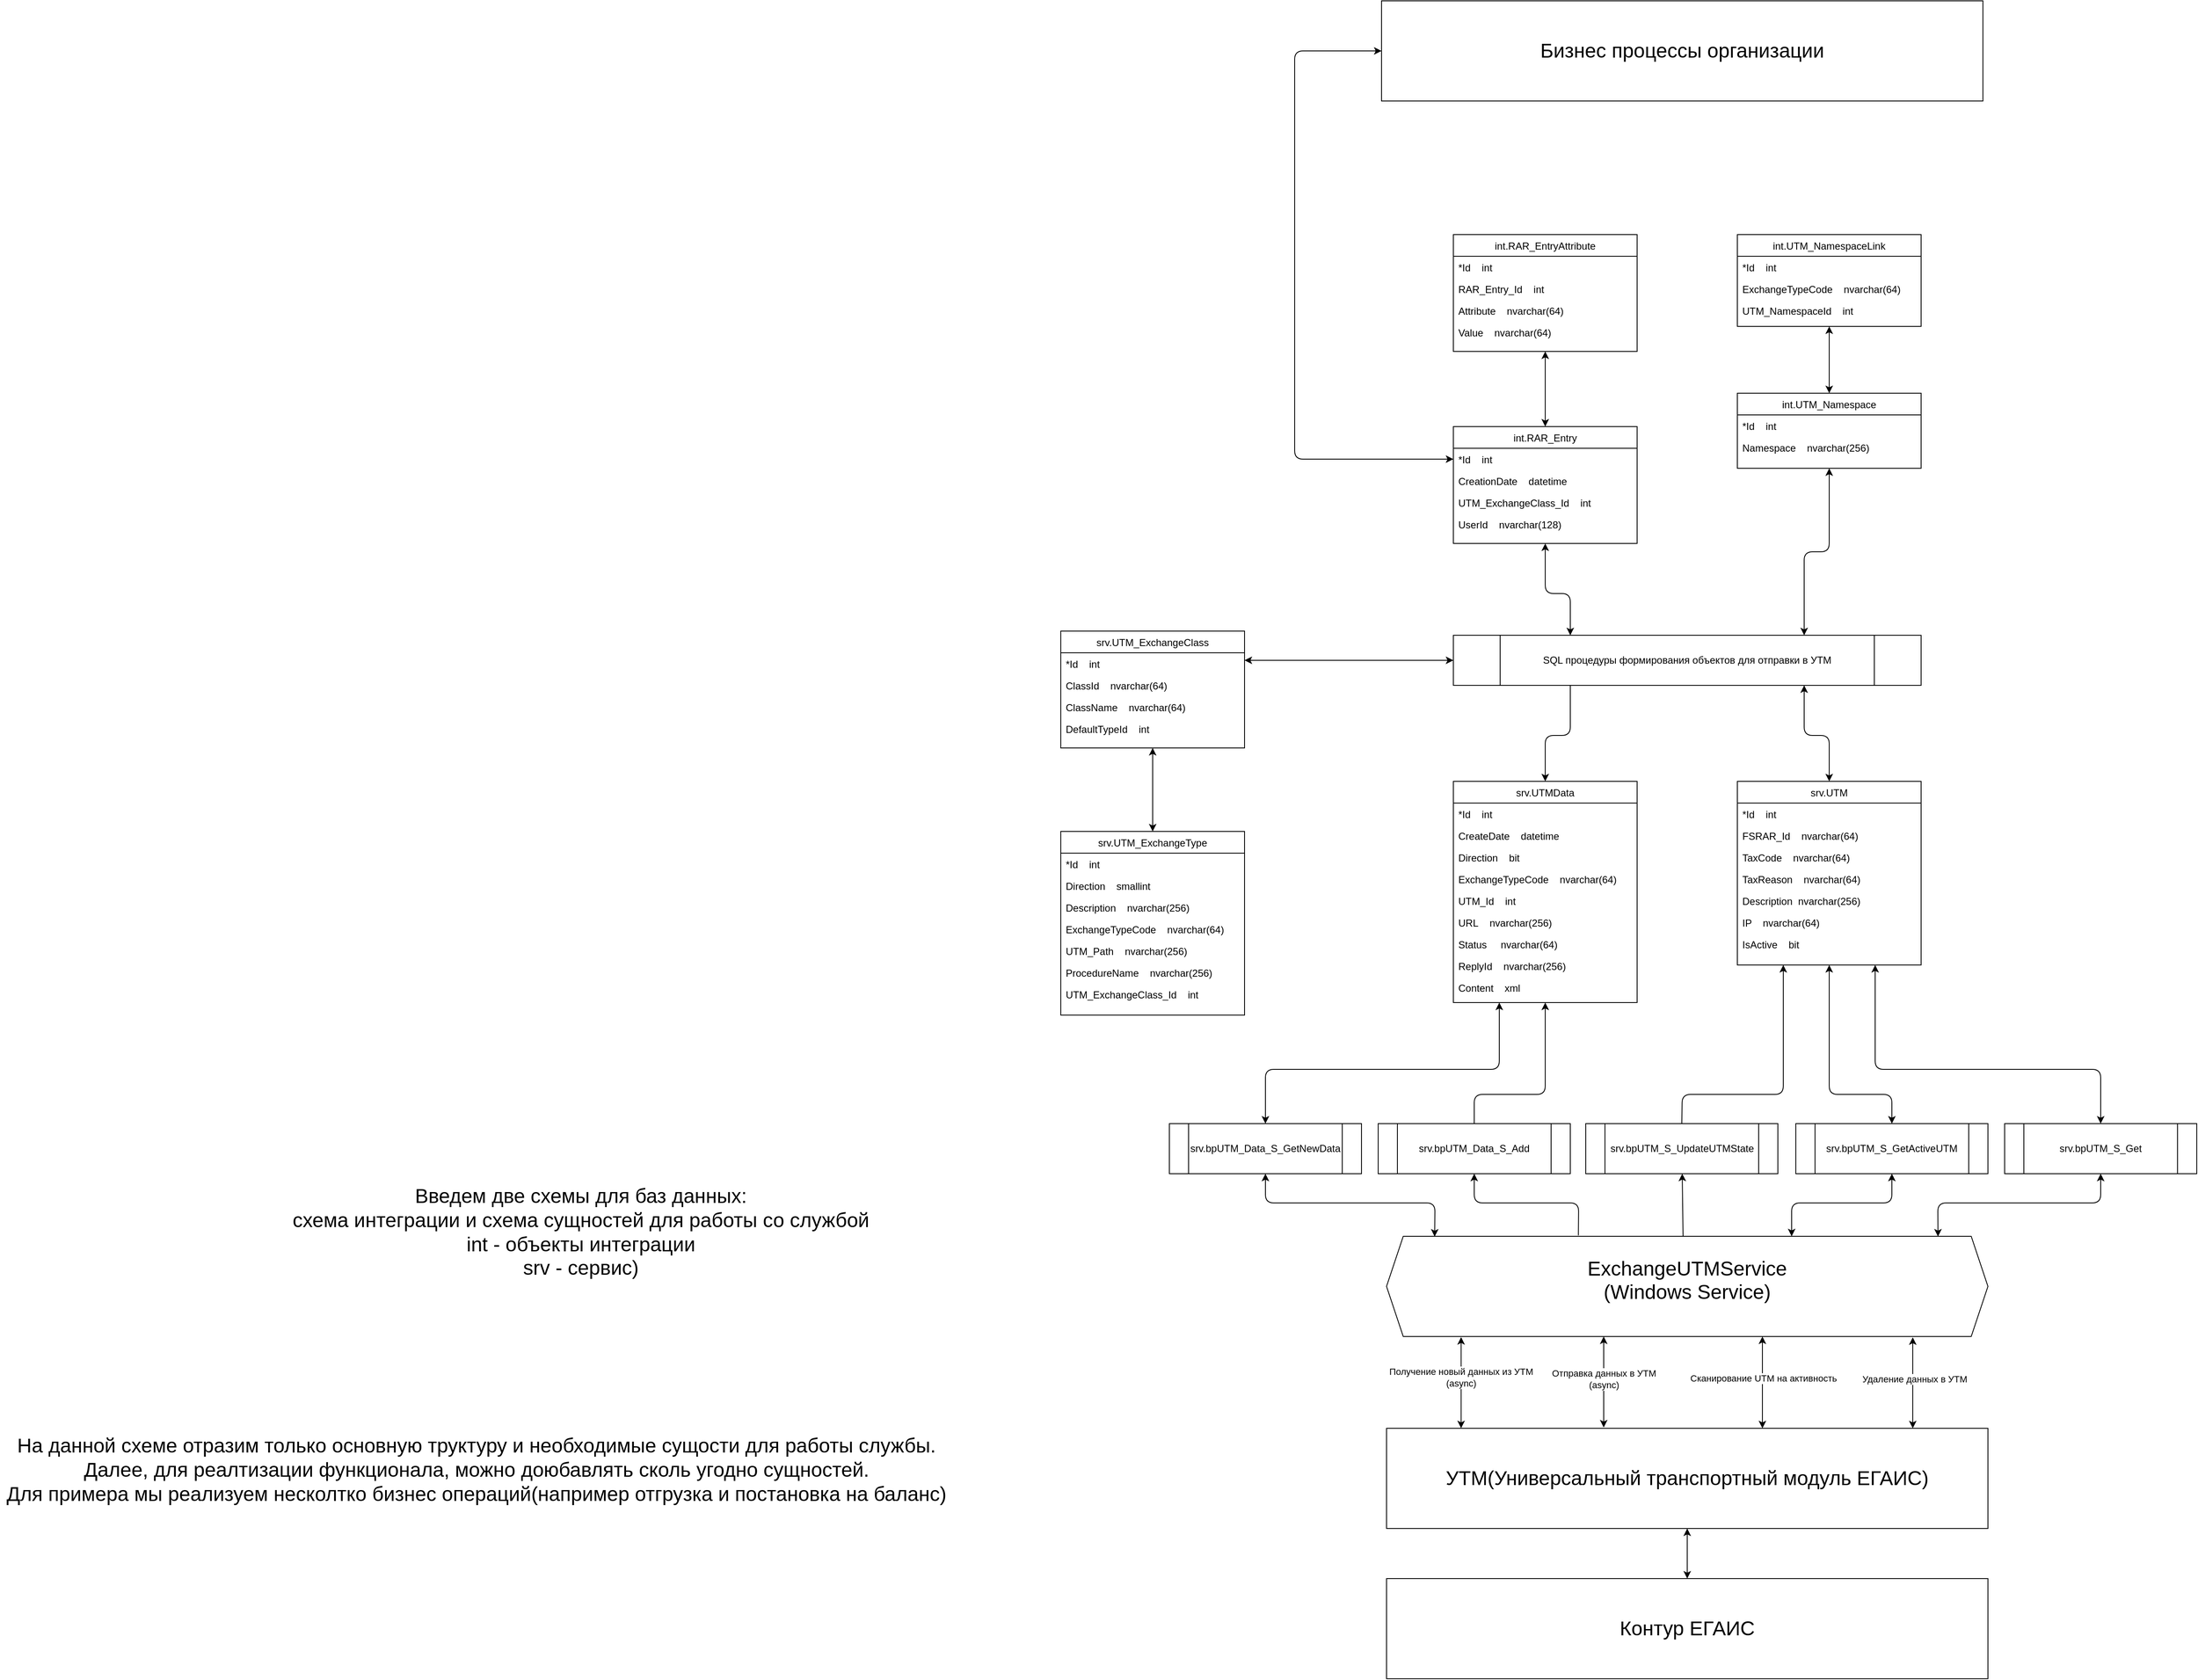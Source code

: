 <mxfile version="13.6.5" type="device"><diagram id="C5RBs43oDa-KdzZeNtuy" name="Page-1"><mxGraphModel dx="5806" dy="3469" grid="1" gridSize="10" guides="1" tooltips="1" connect="1" arrows="1" fold="1" page="1" pageScale="1" pageWidth="827" pageHeight="1169" math="0" shadow="0"><root><mxCell id="WIyWlLk6GJQsqaUBKTNV-0"/><mxCell id="WIyWlLk6GJQsqaUBKTNV-1" parent="WIyWlLk6GJQsqaUBKTNV-0"/><mxCell id="Hx_ZoXPtbwVYKJmCsvHZ-0" value="&lt;font style=&quot;font-size: 24px&quot;&gt;Контур ЕГАИС&lt;/font&gt;" style="rounded=0;whiteSpace=wrap;html=1;" parent="WIyWlLk6GJQsqaUBKTNV-1" vertex="1"><mxGeometry x="60" y="1070" width="720" height="120" as="geometry"/></mxCell><mxCell id="Hx_ZoXPtbwVYKJmCsvHZ-2" value="&lt;font style=&quot;font-size: 24px&quot;&gt;УТМ(Универсальный транспортный модуль ЕГАИС) &lt;br&gt;&lt;/font&gt;" style="rounded=0;whiteSpace=wrap;html=1;" parent="WIyWlLk6GJQsqaUBKTNV-1" vertex="1"><mxGeometry x="60" y="890" width="720" height="120" as="geometry"/></mxCell><mxCell id="Hx_ZoXPtbwVYKJmCsvHZ-3" value="" style="endArrow=classic;startArrow=classic;html=1;entryX=0.5;entryY=1;entryDx=0;entryDy=0;exitX=0.5;exitY=0;exitDx=0;exitDy=0;" parent="WIyWlLk6GJQsqaUBKTNV-1" source="Hx_ZoXPtbwVYKJmCsvHZ-0" target="Hx_ZoXPtbwVYKJmCsvHZ-2" edge="1"><mxGeometry width="50" height="50" relative="1" as="geometry"><mxPoint x="320" y="1100" as="sourcePoint"/><mxPoint x="370" y="1050" as="targetPoint"/></mxGeometry></mxCell><mxCell id="Hx_ZoXPtbwVYKJmCsvHZ-4" value="&lt;div style=&quot;font-size: 24px&quot; align=&quot;center&quot;&gt;&lt;font style=&quot;font-size: 24px&quot;&gt;ExchangeUTMService&lt;/font&gt;&lt;/div&gt;&lt;div style=&quot;font-size: 24px&quot; align=&quot;center&quot;&gt;&lt;font style=&quot;font-size: 24px&quot;&gt;(Windows Service)&lt;br&gt;&lt;/font&gt;&lt;/div&gt;&lt;div align=&quot;center&quot;&gt;&lt;br&gt;&lt;/div&gt;" style="shape=hexagon;perimeter=hexagonPerimeter2;whiteSpace=wrap;html=1;fixedSize=1;align=center;" parent="WIyWlLk6GJQsqaUBKTNV-1" vertex="1"><mxGeometry x="60" y="660" width="720" height="120" as="geometry"/></mxCell><mxCell id="Hx_ZoXPtbwVYKJmCsvHZ-5" value="" style="endArrow=classic;startArrow=classic;html=1;exitX=0.124;exitY=-0.001;exitDx=0;exitDy=0;exitPerimeter=0;entryX=0.124;entryY=1.006;entryDx=0;entryDy=0;entryPerimeter=0;" parent="WIyWlLk6GJQsqaUBKTNV-1" source="Hx_ZoXPtbwVYKJmCsvHZ-2" target="Hx_ZoXPtbwVYKJmCsvHZ-4" edge="1"><mxGeometry width="50" height="50" relative="1" as="geometry"><mxPoint x="250" y="880" as="sourcePoint"/><mxPoint x="177" y="800" as="targetPoint"/></mxGeometry></mxCell><mxCell id="Hx_ZoXPtbwVYKJmCsvHZ-13" value="&lt;div&gt;Получение новый данных из УТМ&lt;/div&gt;&lt;div&gt;(async)&lt;br&gt;&lt;/div&gt;" style="edgeLabel;html=1;align=center;verticalAlign=middle;resizable=0;points=[];" parent="Hx_ZoXPtbwVYKJmCsvHZ-5" vertex="1" connectable="0"><mxGeometry x="0.325" y="1" relative="1" as="geometry"><mxPoint y="11.02" as="offset"/></mxGeometry></mxCell><mxCell id="Hx_ZoXPtbwVYKJmCsvHZ-7" value="srv.bpUTM_Data_S_GetNewData" style="shape=process;whiteSpace=wrap;html=1;backgroundOutline=1;" parent="WIyWlLk6GJQsqaUBKTNV-1" vertex="1"><mxGeometry x="-200" y="525" width="230" height="60" as="geometry"/></mxCell><mxCell id="Hx_ZoXPtbwVYKJmCsvHZ-8" value="srv.bpUTM_S_GetActiveUTM" style="shape=process;whiteSpace=wrap;html=1;backgroundOutline=1;" parent="WIyWlLk6GJQsqaUBKTNV-1" vertex="1"><mxGeometry x="550" y="525" width="230" height="60" as="geometry"/></mxCell><mxCell id="Hx_ZoXPtbwVYKJmCsvHZ-10" value="" style="endArrow=classic;startArrow=classic;html=1;entryX=0.5;entryY=1;entryDx=0;entryDy=0;" parent="WIyWlLk6GJQsqaUBKTNV-1" target="Hx_ZoXPtbwVYKJmCsvHZ-8" edge="1"><mxGeometry width="50" height="50" relative="1" as="geometry"><mxPoint x="545" y="660" as="sourcePoint"/><mxPoint x="510" y="620" as="targetPoint"/><Array as="points"><mxPoint x="545" y="620"/><mxPoint x="665" y="620"/></Array></mxGeometry></mxCell><mxCell id="Hx_ZoXPtbwVYKJmCsvHZ-11" value="" style="endArrow=classic;startArrow=classic;html=1;" parent="WIyWlLk6GJQsqaUBKTNV-1" edge="1"><mxGeometry width="50" height="50" relative="1" as="geometry"><mxPoint x="320" y="889" as="sourcePoint"/><mxPoint x="320" y="780" as="targetPoint"/></mxGeometry></mxCell><mxCell id="Hx_ZoXPtbwVYKJmCsvHZ-14" value="&lt;div&gt;Отправка данных в УТМ&lt;/div&gt;&lt;div&gt;(async)&lt;br&gt;&lt;/div&gt;" style="edgeLabel;html=1;align=center;verticalAlign=middle;resizable=0;points=[];" parent="Hx_ZoXPtbwVYKJmCsvHZ-11" vertex="1" connectable="0"><mxGeometry x="-0.225" y="-4" relative="1" as="geometry"><mxPoint x="-4" y="-16.6" as="offset"/></mxGeometry></mxCell><mxCell id="Hx_ZoXPtbwVYKJmCsvHZ-12" value="" style="endArrow=classic;startArrow=classic;html=1;entryX=0.625;entryY=1;entryDx=0;entryDy=0;exitX=0.625;exitY=0;exitDx=0;exitDy=0;exitPerimeter=0;" parent="WIyWlLk6GJQsqaUBKTNV-1" source="Hx_ZoXPtbwVYKJmCsvHZ-2" target="Hx_ZoXPtbwVYKJmCsvHZ-4" edge="1"><mxGeometry width="50" height="50" relative="1" as="geometry"><mxPoint x="510" y="880" as="sourcePoint"/><mxPoint x="510" y="800" as="targetPoint"/></mxGeometry></mxCell><mxCell id="Hx_ZoXPtbwVYKJmCsvHZ-15" value="Сканирование UTM на активность" style="edgeLabel;html=1;align=center;verticalAlign=middle;resizable=0;points=[];" parent="Hx_ZoXPtbwVYKJmCsvHZ-12" vertex="1" connectable="0"><mxGeometry x="0.475" y="-1" relative="1" as="geometry"><mxPoint y="20.95" as="offset"/></mxGeometry></mxCell><mxCell id="Hx_ZoXPtbwVYKJmCsvHZ-16" value="" style="endArrow=classic;startArrow=classic;html=1;exitX=0.875;exitY=0;exitDx=0;exitDy=0;exitPerimeter=0;" parent="WIyWlLk6GJQsqaUBKTNV-1" source="Hx_ZoXPtbwVYKJmCsvHZ-2" edge="1"><mxGeometry width="50" height="50" relative="1" as="geometry"><mxPoint x="690" y="880" as="sourcePoint"/><mxPoint x="690" y="781" as="targetPoint"/><Array as="points"/></mxGeometry></mxCell><mxCell id="Hx_ZoXPtbwVYKJmCsvHZ-17" value="Удаление данных в УТМ" style="edgeLabel;html=1;align=center;verticalAlign=middle;resizable=0;points=[];" parent="Hx_ZoXPtbwVYKJmCsvHZ-16" vertex="1" connectable="0"><mxGeometry x="-0.42" y="-2" relative="1" as="geometry"><mxPoint y="-27.71" as="offset"/></mxGeometry></mxCell><mxCell id="Hx_ZoXPtbwVYKJmCsvHZ-18" value="srv.bpUTM_S_Get" style="shape=process;whiteSpace=wrap;html=1;backgroundOutline=1;" parent="WIyWlLk6GJQsqaUBKTNV-1" vertex="1"><mxGeometry x="800" y="525" width="230" height="60" as="geometry"/></mxCell><mxCell id="Hx_ZoXPtbwVYKJmCsvHZ-19" value="srv.bpUTM_Data_S_Add" style="shape=process;whiteSpace=wrap;html=1;backgroundOutline=1;" parent="WIyWlLk6GJQsqaUBKTNV-1" vertex="1"><mxGeometry x="50" y="525" width="230" height="60" as="geometry"/></mxCell><mxCell id="Hx_ZoXPtbwVYKJmCsvHZ-20" value="" style="endArrow=classic;startArrow=classic;html=1;entryX=0.5;entryY=1;entryDx=0;entryDy=0;exitX=0.08;exitY=0.003;exitDx=0;exitDy=0;exitPerimeter=0;" parent="WIyWlLk6GJQsqaUBKTNV-1" source="Hx_ZoXPtbwVYKJmCsvHZ-4" target="Hx_ZoXPtbwVYKJmCsvHZ-7" edge="1"><mxGeometry width="50" height="50" relative="1" as="geometry"><mxPoint x="120" y="658" as="sourcePoint"/><mxPoint x="50" y="620" as="targetPoint"/><Array as="points"><mxPoint x="118" y="620"/><mxPoint x="-85" y="620"/></Array></mxGeometry></mxCell><mxCell id="Hx_ZoXPtbwVYKJmCsvHZ-21" value="" style="endArrow=classic;startArrow=classic;html=1;entryX=0.5;entryY=1;entryDx=0;entryDy=0;exitX=0.917;exitY=0.002;exitDx=0;exitDy=0;exitPerimeter=0;" parent="WIyWlLk6GJQsqaUBKTNV-1" source="Hx_ZoXPtbwVYKJmCsvHZ-4" target="Hx_ZoXPtbwVYKJmCsvHZ-18" edge="1"><mxGeometry width="50" height="50" relative="1" as="geometry"><mxPoint x="760" y="660" as="sourcePoint"/><mxPoint x="810" y="610" as="targetPoint"/><Array as="points"><mxPoint x="720" y="620"/><mxPoint x="915" y="620"/></Array></mxGeometry></mxCell><mxCell id="lIZejt_enkMml7sZuvjv-0" value="" style="endArrow=classic;html=1;entryX=0.5;entryY=1;entryDx=0;entryDy=0;exitX=0.319;exitY=-0.009;exitDx=0;exitDy=0;exitPerimeter=0;" parent="WIyWlLk6GJQsqaUBKTNV-1" source="Hx_ZoXPtbwVYKJmCsvHZ-4" target="Hx_ZoXPtbwVYKJmCsvHZ-19" edge="1"><mxGeometry width="50" height="50" relative="1" as="geometry"><mxPoint x="260" y="660" as="sourcePoint"/><mxPoint x="310" y="610" as="targetPoint"/><Array as="points"><mxPoint x="290" y="620"/><mxPoint x="165" y="620"/></Array></mxGeometry></mxCell><mxCell id="lIZejt_enkMml7sZuvjv-1" value="&lt;div style=&quot;font-size: 24px&quot;&gt;&lt;font style=&quot;font-size: 24px&quot;&gt;Введем две схемы для баз данных:&lt;/font&gt;&lt;/div&gt;&lt;div style=&quot;font-size: 24px&quot;&gt;&lt;font style=&quot;font-size: 24px&quot;&gt; схема интеграции и схема сущностей для работы со службой&lt;/font&gt;&lt;/div&gt;&lt;font style=&quot;font-size: 24px&quot;&gt;int - объекты интеграции&lt;br&gt;&lt;/font&gt;&lt;div style=&quot;font-size: 24px&quot;&gt;&lt;font style=&quot;font-size: 24px&quot;&gt;srv - сервис)&lt;br&gt;&lt;/font&gt;&lt;/div&gt;" style="text;html=1;align=center;verticalAlign=middle;resizable=0;points=[];autosize=1;" parent="WIyWlLk6GJQsqaUBKTNV-1" vertex="1"><mxGeometry x="-1260" y="620" width="710" height="70" as="geometry"/></mxCell><mxCell id="ThHi6Pd8M_RNDvw3LZVR-0" value="" style="endArrow=classic;startArrow=classic;html=1;entryX=0.25;entryY=1;entryDx=0;entryDy=0;exitX=0.5;exitY=0;exitDx=0;exitDy=0;" edge="1" parent="WIyWlLk6GJQsqaUBKTNV-1" source="Hx_ZoXPtbwVYKJmCsvHZ-7" target="Hx_ZoXPtbwVYKJmCsvHZ-28"><mxGeometry width="50" height="50" relative="1" as="geometry"><mxPoint x="160" y="480" as="sourcePoint"/><mxPoint x="210" y="430" as="targetPoint"/><Array as="points"><mxPoint x="-85" y="460"/><mxPoint x="195" y="460"/></Array></mxGeometry></mxCell><mxCell id="lIZejt_enkMml7sZuvjv-15" value="srv.UTM" style="swimlane;fontStyle=0;align=center;verticalAlign=top;childLayout=stackLayout;horizontal=1;startSize=26;horizontalStack=0;resizeParent=1;resizeLast=0;collapsible=1;marginBottom=0;rounded=0;shadow=0;strokeWidth=1;" parent="WIyWlLk6GJQsqaUBKTNV-1" vertex="1"><mxGeometry x="480" y="115" width="220" height="220" as="geometry"><mxRectangle x="130" y="380" width="160" height="26" as="alternateBounds"/></mxGeometry></mxCell><mxCell id="lIZejt_enkMml7sZuvjv-16" value="*Id    int" style="text;strokeColor=none;fillColor=none;align=left;verticalAlign=top;spacingLeft=4;spacingRight=4;overflow=hidden;rotatable=0;points=[[0,0.5],[1,0.5]];portConstraint=eastwest;" parent="lIZejt_enkMml7sZuvjv-15" vertex="1"><mxGeometry y="26" width="220" height="26" as="geometry"/></mxCell><mxCell id="lIZejt_enkMml7sZuvjv-19" value="FSRAR_Id    nvarchar(64)" style="text;strokeColor=none;fillColor=none;align=left;verticalAlign=top;spacingLeft=4;spacingRight=4;overflow=hidden;rotatable=0;points=[[0,0.5],[1,0.5]];portConstraint=eastwest;" parent="lIZejt_enkMml7sZuvjv-15" vertex="1"><mxGeometry y="52" width="220" height="26" as="geometry"/></mxCell><mxCell id="lIZejt_enkMml7sZuvjv-23" value="TaxCode    nvarchar(64)" style="text;strokeColor=none;fillColor=none;align=left;verticalAlign=top;spacingLeft=4;spacingRight=4;overflow=hidden;rotatable=0;points=[[0,0.5],[1,0.5]];portConstraint=eastwest;" parent="lIZejt_enkMml7sZuvjv-15" vertex="1"><mxGeometry y="78" width="220" height="26" as="geometry"/></mxCell><mxCell id="lIZejt_enkMml7sZuvjv-25" value="TaxReason    nvarchar(64)" style="text;strokeColor=none;fillColor=none;align=left;verticalAlign=top;spacingLeft=4;spacingRight=4;overflow=hidden;rotatable=0;points=[[0,0.5],[1,0.5]];portConstraint=eastwest;" parent="lIZejt_enkMml7sZuvjv-15" vertex="1"><mxGeometry y="104" width="220" height="26" as="geometry"/></mxCell><mxCell id="lIZejt_enkMml7sZuvjv-24" value="Description  nvarchar(256)" style="text;strokeColor=none;fillColor=none;align=left;verticalAlign=top;spacingLeft=4;spacingRight=4;overflow=hidden;rotatable=0;points=[[0,0.5],[1,0.5]];portConstraint=eastwest;" parent="lIZejt_enkMml7sZuvjv-15" vertex="1"><mxGeometry y="130" width="220" height="26" as="geometry"/></mxCell><mxCell id="lIZejt_enkMml7sZuvjv-21" value="IP    nvarchar(64)" style="text;strokeColor=none;fillColor=none;align=left;verticalAlign=top;spacingLeft=4;spacingRight=4;overflow=hidden;rotatable=0;points=[[0,0.5],[1,0.5]];portConstraint=eastwest;" parent="lIZejt_enkMml7sZuvjv-15" vertex="1"><mxGeometry y="156" width="220" height="26" as="geometry"/></mxCell><mxCell id="lIZejt_enkMml7sZuvjv-22" value="IsActive    bit" style="text;strokeColor=none;fillColor=none;align=left;verticalAlign=top;spacingLeft=4;spacingRight=4;overflow=hidden;rotatable=0;points=[[0,0.5],[1,0.5]];portConstraint=eastwest;" parent="lIZejt_enkMml7sZuvjv-15" vertex="1"><mxGeometry y="182" width="220" height="26" as="geometry"/></mxCell><mxCell id="ThHi6Pd8M_RNDvw3LZVR-1" value="" style="endArrow=classic;html=1;entryX=0.5;entryY=1;entryDx=0;entryDy=0;exitX=0.5;exitY=0;exitDx=0;exitDy=0;" edge="1" parent="WIyWlLk6GJQsqaUBKTNV-1" source="Hx_ZoXPtbwVYKJmCsvHZ-19" target="Hx_ZoXPtbwVYKJmCsvHZ-28"><mxGeometry width="50" height="50" relative="1" as="geometry"><mxPoint x="280" y="500" as="sourcePoint"/><mxPoint x="330" y="450" as="targetPoint"/><Array as="points"><mxPoint x="165" y="490"/><mxPoint x="250" y="490"/></Array></mxGeometry></mxCell><mxCell id="ThHi6Pd8M_RNDvw3LZVR-2" value="" style="endArrow=classic;startArrow=classic;html=1;exitX=0.5;exitY=0;exitDx=0;exitDy=0;entryX=0.5;entryY=1;entryDx=0;entryDy=0;" edge="1" parent="WIyWlLk6GJQsqaUBKTNV-1" source="Hx_ZoXPtbwVYKJmCsvHZ-8" target="lIZejt_enkMml7sZuvjv-15"><mxGeometry width="50" height="50" relative="1" as="geometry"><mxPoint x="545" y="530" as="sourcePoint"/><mxPoint x="545" y="335" as="targetPoint"/><Array as="points"><mxPoint x="665" y="490"/><mxPoint x="590" y="490"/></Array></mxGeometry></mxCell><mxCell id="ThHi6Pd8M_RNDvw3LZVR-3" value="" style="endArrow=classic;startArrow=classic;html=1;exitX=0.5;exitY=0;exitDx=0;exitDy=0;entryX=0.75;entryY=1;entryDx=0;entryDy=0;" edge="1" parent="WIyWlLk6GJQsqaUBKTNV-1" source="Hx_ZoXPtbwVYKJmCsvHZ-18" target="lIZejt_enkMml7sZuvjv-15"><mxGeometry width="50" height="50" relative="1" as="geometry"><mxPoint x="760" y="410" as="sourcePoint"/><mxPoint x="810" y="360" as="targetPoint"/><Array as="points"><mxPoint x="915" y="460"/><mxPoint x="645" y="460"/></Array></mxGeometry></mxCell><mxCell id="ThHi6Pd8M_RNDvw3LZVR-4" value="srv.bpUTM_S_UpdateUTMState" style="shape=process;whiteSpace=wrap;html=1;backgroundOutline=1;" vertex="1" parent="WIyWlLk6GJQsqaUBKTNV-1"><mxGeometry x="298.5" y="525" width="230" height="60" as="geometry"/></mxCell><mxCell id="Hx_ZoXPtbwVYKJmCsvHZ-28" value="srv.UTMData" style="swimlane;fontStyle=0;align=center;verticalAlign=top;childLayout=stackLayout;horizontal=1;startSize=26;horizontalStack=0;resizeParent=1;resizeLast=0;collapsible=1;marginBottom=0;rounded=0;shadow=0;strokeWidth=1;" parent="WIyWlLk6GJQsqaUBKTNV-1" vertex="1"><mxGeometry x="140" y="115" width="220" height="265" as="geometry"><mxRectangle x="130" y="380" width="160" height="26" as="alternateBounds"/></mxGeometry></mxCell><mxCell id="lIZejt_enkMml7sZuvjv-2" value="*Id    int" style="text;strokeColor=none;fillColor=none;align=left;verticalAlign=top;spacingLeft=4;spacingRight=4;overflow=hidden;rotatable=0;points=[[0,0.5],[1,0.5]];portConstraint=eastwest;" parent="Hx_ZoXPtbwVYKJmCsvHZ-28" vertex="1"><mxGeometry y="26" width="220" height="26" as="geometry"/></mxCell><mxCell id="lIZejt_enkMml7sZuvjv-3" value="CreateDate    datetime" style="text;strokeColor=none;fillColor=none;align=left;verticalAlign=top;spacingLeft=4;spacingRight=4;overflow=hidden;rotatable=0;points=[[0,0.5],[1,0.5]];portConstraint=eastwest;" parent="Hx_ZoXPtbwVYKJmCsvHZ-28" vertex="1"><mxGeometry y="52" width="220" height="26" as="geometry"/></mxCell><mxCell id="lIZejt_enkMml7sZuvjv-4" value="Direction    bit" style="text;strokeColor=none;fillColor=none;align=left;verticalAlign=top;spacingLeft=4;spacingRight=4;overflow=hidden;rotatable=0;points=[[0,0.5],[1,0.5]];portConstraint=eastwest;" parent="Hx_ZoXPtbwVYKJmCsvHZ-28" vertex="1"><mxGeometry y="78" width="220" height="26" as="geometry"/></mxCell><mxCell id="lIZejt_enkMml7sZuvjv-5" value="ExchangeTypeCode    nvarchar(64)" style="text;strokeColor=none;fillColor=none;align=left;verticalAlign=top;spacingLeft=4;spacingRight=4;overflow=hidden;rotatable=0;points=[[0,0.5],[1,0.5]];portConstraint=eastwest;" parent="Hx_ZoXPtbwVYKJmCsvHZ-28" vertex="1"><mxGeometry y="104" width="220" height="26" as="geometry"/></mxCell><mxCell id="lIZejt_enkMml7sZuvjv-6" value="UTM_Id    int" style="text;strokeColor=none;fillColor=none;align=left;verticalAlign=top;spacingLeft=4;spacingRight=4;overflow=hidden;rotatable=0;points=[[0,0.5],[1,0.5]];portConstraint=eastwest;" parent="Hx_ZoXPtbwVYKJmCsvHZ-28" vertex="1"><mxGeometry y="130" width="220" height="26" as="geometry"/></mxCell><mxCell id="lIZejt_enkMml7sZuvjv-7" value="URL    nvarchar(256)" style="text;strokeColor=none;fillColor=none;align=left;verticalAlign=top;spacingLeft=4;spacingRight=4;overflow=hidden;rotatable=0;points=[[0,0.5],[1,0.5]];portConstraint=eastwest;" parent="Hx_ZoXPtbwVYKJmCsvHZ-28" vertex="1"><mxGeometry y="156" width="220" height="26" as="geometry"/></mxCell><mxCell id="lIZejt_enkMml7sZuvjv-8" value="Status     nvarchar(64)" style="text;strokeColor=none;fillColor=none;align=left;verticalAlign=top;spacingLeft=4;spacingRight=4;overflow=hidden;rotatable=0;points=[[0,0.5],[1,0.5]];portConstraint=eastwest;" parent="Hx_ZoXPtbwVYKJmCsvHZ-28" vertex="1"><mxGeometry y="182" width="220" height="26" as="geometry"/></mxCell><mxCell id="lIZejt_enkMml7sZuvjv-9" value="ReplyId    nvarchar(256)" style="text;strokeColor=none;fillColor=none;align=left;verticalAlign=top;spacingLeft=4;spacingRight=4;overflow=hidden;rotatable=0;points=[[0,0.5],[1,0.5]];portConstraint=eastwest;" parent="Hx_ZoXPtbwVYKJmCsvHZ-28" vertex="1"><mxGeometry y="208" width="220" height="26" as="geometry"/></mxCell><mxCell id="lIZejt_enkMml7sZuvjv-10" value="Content    xml" style="text;strokeColor=none;fillColor=none;align=left;verticalAlign=top;spacingLeft=4;spacingRight=4;overflow=hidden;rotatable=0;points=[[0,0.5],[1,0.5]];portConstraint=eastwest;" parent="Hx_ZoXPtbwVYKJmCsvHZ-28" vertex="1"><mxGeometry y="234" width="220" height="26" as="geometry"/></mxCell><mxCell id="ThHi6Pd8M_RNDvw3LZVR-5" value="" style="endArrow=classic;html=1;" edge="1" parent="WIyWlLk6GJQsqaUBKTNV-1"><mxGeometry width="50" height="50" relative="1" as="geometry"><mxPoint x="415" y="660" as="sourcePoint"/><mxPoint x="414" y="585" as="targetPoint"/></mxGeometry></mxCell><mxCell id="ThHi6Pd8M_RNDvw3LZVR-7" value="" style="endArrow=classic;html=1;entryX=0.25;entryY=1;entryDx=0;entryDy=0;exitX=0.5;exitY=0;exitDx=0;exitDy=0;" edge="1" parent="WIyWlLk6GJQsqaUBKTNV-1" source="ThHi6Pd8M_RNDvw3LZVR-4" target="lIZejt_enkMml7sZuvjv-15"><mxGeometry width="50" height="50" relative="1" as="geometry"><mxPoint x="400" y="450" as="sourcePoint"/><mxPoint x="450" y="400" as="targetPoint"/><Array as="points"><mxPoint x="414" y="490"/><mxPoint x="535" y="490"/></Array></mxGeometry></mxCell><mxCell id="ThHi6Pd8M_RNDvw3LZVR-8" value="srv.bpUTM_Data_S_GetNewData" style="shape=process;whiteSpace=wrap;html=1;backgroundOutline=1;" vertex="1" parent="WIyWlLk6GJQsqaUBKTNV-1"><mxGeometry x="-200" y="525" width="230" height="60" as="geometry"/></mxCell><mxCell id="ThHi6Pd8M_RNDvw3LZVR-44" value="&lt;div&gt;&lt;font style=&quot;font-size: 24px&quot;&gt;На данной схеме отразим только основную труктуру и необходимые сущости для работы службы. &lt;br&gt;&lt;/font&gt;&lt;/div&gt;&lt;div&gt;&lt;font style=&quot;font-size: 24px&quot;&gt;Далее, для реалтизации функционала, можно доюбавлять сколь угодно сущностей. &lt;br&gt;&lt;/font&gt;&lt;/div&gt;&lt;div&gt;&lt;font style=&quot;font-size: 24px&quot;&gt;Для примера мы реализуем несколтко бизнес операций(например отгрузка и постановка на баланс)&lt;/font&gt;&lt;/div&gt;" style="text;html=1;align=center;verticalAlign=middle;resizable=0;points=[];autosize=1;" vertex="1" parent="WIyWlLk6GJQsqaUBKTNV-1"><mxGeometry x="-1600" y="910" width="1140" height="60" as="geometry"/></mxCell><mxCell id="ThHi6Pd8M_RNDvw3LZVR-55" value="SQL процедуры формирования объектов для отправки в УТМ" style="shape=process;whiteSpace=wrap;html=1;backgroundOutline=1;" vertex="1" parent="WIyWlLk6GJQsqaUBKTNV-1"><mxGeometry x="140" y="-60" width="560" height="60" as="geometry"/></mxCell><mxCell id="ThHi6Pd8M_RNDvw3LZVR-56" value="" style="endArrow=classic;startArrow=classic;html=1;entryX=0.5;entryY=1;entryDx=0;entryDy=0;exitX=0.25;exitY=0;exitDx=0;exitDy=0;" edge="1" parent="WIyWlLk6GJQsqaUBKTNV-1" source="ThHi6Pd8M_RNDvw3LZVR-55" target="ThHi6Pd8M_RNDvw3LZVR-45"><mxGeometry width="50" height="50" relative="1" as="geometry"><mxPoint x="350" y="-80" as="sourcePoint"/><mxPoint x="400" y="-130" as="targetPoint"/><Array as="points"><mxPoint x="280" y="-110"/><mxPoint x="250" y="-110"/></Array></mxGeometry></mxCell><mxCell id="ThHi6Pd8M_RNDvw3LZVR-57" value="" style="endArrow=classic;startArrow=classic;html=1;entryX=0.5;entryY=1;entryDx=0;entryDy=0;exitX=0.5;exitY=0;exitDx=0;exitDy=0;" edge="1" parent="WIyWlLk6GJQsqaUBKTNV-1" source="ThHi6Pd8M_RNDvw3LZVR-45" target="ThHi6Pd8M_RNDvw3LZVR-50"><mxGeometry width="50" height="50" relative="1" as="geometry"><mxPoint x="200" y="-340" as="sourcePoint"/><mxPoint x="250" y="-390" as="targetPoint"/></mxGeometry></mxCell><mxCell id="ThHi6Pd8M_RNDvw3LZVR-58" value="" style="endArrow=classic;html=1;exitX=0.25;exitY=1;exitDx=0;exitDy=0;entryX=0.5;entryY=0;entryDx=0;entryDy=0;" edge="1" parent="WIyWlLk6GJQsqaUBKTNV-1" source="ThHi6Pd8M_RNDvw3LZVR-55" target="Hx_ZoXPtbwVYKJmCsvHZ-28"><mxGeometry width="50" height="50" relative="1" as="geometry"><mxPoint y="70" as="sourcePoint"/><mxPoint x="50" y="20" as="targetPoint"/><Array as="points"><mxPoint x="280" y="60"/><mxPoint x="250" y="60"/></Array></mxGeometry></mxCell><mxCell id="ThHi6Pd8M_RNDvw3LZVR-59" value="" style="endArrow=classic;startArrow=classic;html=1;entryX=0.5;entryY=0;entryDx=0;entryDy=0;exitX=0.75;exitY=1;exitDx=0;exitDy=0;" edge="1" parent="WIyWlLk6GJQsqaUBKTNV-1" source="ThHi6Pd8M_RNDvw3LZVR-55" target="lIZejt_enkMml7sZuvjv-15"><mxGeometry width="50" height="50" relative="1" as="geometry"><mxPoint x="450" y="80" as="sourcePoint"/><mxPoint x="500" y="30" as="targetPoint"/><Array as="points"><mxPoint x="560" y="60"/><mxPoint x="590" y="60"/></Array></mxGeometry></mxCell><mxCell id="ThHi6Pd8M_RNDvw3LZVR-61" value="" style="endArrow=classic;startArrow=classic;html=1;exitX=0.5;exitY=0;exitDx=0;exitDy=0;entryX=0.5;entryY=1;entryDx=0;entryDy=0;" edge="1" parent="WIyWlLk6GJQsqaUBKTNV-1" source="ThHi6Pd8M_RNDvw3LZVR-9" target="ThHi6Pd8M_RNDvw3LZVR-39"><mxGeometry width="50" height="50" relative="1" as="geometry"><mxPoint x="460" y="-350" as="sourcePoint"/><mxPoint x="620" y="-410" as="targetPoint"/></mxGeometry></mxCell><mxCell id="ThHi6Pd8M_RNDvw3LZVR-50" value="int.RAR_EntryAttribute" style="swimlane;fontStyle=0;align=center;verticalAlign=top;childLayout=stackLayout;horizontal=1;startSize=26;horizontalStack=0;resizeParent=1;resizeLast=0;collapsible=1;marginBottom=0;rounded=0;shadow=0;strokeWidth=1;" vertex="1" parent="WIyWlLk6GJQsqaUBKTNV-1"><mxGeometry x="140" y="-540" width="220" height="140" as="geometry"><mxRectangle x="130" y="380" width="160" height="26" as="alternateBounds"/></mxGeometry></mxCell><mxCell id="ThHi6Pd8M_RNDvw3LZVR-51" value="*Id    int" style="text;strokeColor=none;fillColor=none;align=left;verticalAlign=top;spacingLeft=4;spacingRight=4;overflow=hidden;rotatable=0;points=[[0,0.5],[1,0.5]];portConstraint=eastwest;" vertex="1" parent="ThHi6Pd8M_RNDvw3LZVR-50"><mxGeometry y="26" width="220" height="26" as="geometry"/></mxCell><mxCell id="ThHi6Pd8M_RNDvw3LZVR-52" value="RAR_Entry_Id    int" style="text;strokeColor=none;fillColor=none;align=left;verticalAlign=top;spacingLeft=4;spacingRight=4;overflow=hidden;rotatable=0;points=[[0,0.5],[1,0.5]];portConstraint=eastwest;" vertex="1" parent="ThHi6Pd8M_RNDvw3LZVR-50"><mxGeometry y="52" width="220" height="26" as="geometry"/></mxCell><mxCell id="ThHi6Pd8M_RNDvw3LZVR-53" value="Attribute    nvarchar(64)" style="text;strokeColor=none;fillColor=none;align=left;verticalAlign=top;spacingLeft=4;spacingRight=4;overflow=hidden;rotatable=0;points=[[0,0.5],[1,0.5]];portConstraint=eastwest;" vertex="1" parent="ThHi6Pd8M_RNDvw3LZVR-50"><mxGeometry y="78" width="220" height="26" as="geometry"/></mxCell><mxCell id="ThHi6Pd8M_RNDvw3LZVR-54" value="Value    nvarchar(64)" style="text;strokeColor=none;fillColor=none;align=left;verticalAlign=top;spacingLeft=4;spacingRight=4;overflow=hidden;rotatable=0;points=[[0,0.5],[1,0.5]];portConstraint=eastwest;" vertex="1" parent="ThHi6Pd8M_RNDvw3LZVR-50"><mxGeometry y="104" width="220" height="26" as="geometry"/></mxCell><mxCell id="ThHi6Pd8M_RNDvw3LZVR-45" value="int.RAR_Entry" style="swimlane;fontStyle=0;align=center;verticalAlign=top;childLayout=stackLayout;horizontal=1;startSize=26;horizontalStack=0;resizeParent=1;resizeLast=0;collapsible=1;marginBottom=0;rounded=0;shadow=0;strokeWidth=1;" vertex="1" parent="WIyWlLk6GJQsqaUBKTNV-1"><mxGeometry x="140" y="-310" width="220" height="140" as="geometry"><mxRectangle x="130" y="380" width="160" height="26" as="alternateBounds"/></mxGeometry></mxCell><mxCell id="ThHi6Pd8M_RNDvw3LZVR-46" value="*Id    int" style="text;strokeColor=none;fillColor=none;align=left;verticalAlign=top;spacingLeft=4;spacingRight=4;overflow=hidden;rotatable=0;points=[[0,0.5],[1,0.5]];portConstraint=eastwest;" vertex="1" parent="ThHi6Pd8M_RNDvw3LZVR-45"><mxGeometry y="26" width="220" height="26" as="geometry"/></mxCell><mxCell id="ThHi6Pd8M_RNDvw3LZVR-47" value="CreationDate    datetime" style="text;strokeColor=none;fillColor=none;align=left;verticalAlign=top;spacingLeft=4;spacingRight=4;overflow=hidden;rotatable=0;points=[[0,0.5],[1,0.5]];portConstraint=eastwest;" vertex="1" parent="ThHi6Pd8M_RNDvw3LZVR-45"><mxGeometry y="52" width="220" height="26" as="geometry"/></mxCell><mxCell id="ThHi6Pd8M_RNDvw3LZVR-48" value="UTM_ExchangeClass_Id    int" style="text;strokeColor=none;fillColor=none;align=left;verticalAlign=top;spacingLeft=4;spacingRight=4;overflow=hidden;rotatable=0;points=[[0,0.5],[1,0.5]];portConstraint=eastwest;" vertex="1" parent="ThHi6Pd8M_RNDvw3LZVR-45"><mxGeometry y="78" width="220" height="26" as="geometry"/></mxCell><mxCell id="ThHi6Pd8M_RNDvw3LZVR-49" value="UserId    nvarchar(128)" style="text;strokeColor=none;fillColor=none;align=left;verticalAlign=top;spacingLeft=4;spacingRight=4;overflow=hidden;rotatable=0;points=[[0,0.5],[1,0.5]];portConstraint=eastwest;" vertex="1" parent="ThHi6Pd8M_RNDvw3LZVR-45"><mxGeometry y="104" width="220" height="26" as="geometry"/></mxCell><mxCell id="ThHi6Pd8M_RNDvw3LZVR-9" value="int.UTM_Namespace" style="swimlane;fontStyle=0;align=center;verticalAlign=top;childLayout=stackLayout;horizontal=1;startSize=26;horizontalStack=0;resizeParent=1;resizeLast=0;collapsible=1;marginBottom=0;rounded=0;shadow=0;strokeWidth=1;" vertex="1" parent="WIyWlLk6GJQsqaUBKTNV-1"><mxGeometry x="480" y="-350" width="220" height="90" as="geometry"><mxRectangle x="130" y="380" width="160" height="26" as="alternateBounds"/></mxGeometry></mxCell><mxCell id="ThHi6Pd8M_RNDvw3LZVR-10" value="*Id    int" style="text;strokeColor=none;fillColor=none;align=left;verticalAlign=top;spacingLeft=4;spacingRight=4;overflow=hidden;rotatable=0;points=[[0,0.5],[1,0.5]];portConstraint=eastwest;" vertex="1" parent="ThHi6Pd8M_RNDvw3LZVR-9"><mxGeometry y="26" width="220" height="26" as="geometry"/></mxCell><mxCell id="ThHi6Pd8M_RNDvw3LZVR-11" value="Namespace    nvarchar(256)" style="text;strokeColor=none;fillColor=none;align=left;verticalAlign=top;spacingLeft=4;spacingRight=4;overflow=hidden;rotatable=0;points=[[0,0.5],[1,0.5]];portConstraint=eastwest;" vertex="1" parent="ThHi6Pd8M_RNDvw3LZVR-9"><mxGeometry y="52" width="220" height="26" as="geometry"/></mxCell><mxCell id="ThHi6Pd8M_RNDvw3LZVR-39" value="int.UTM_NamespaceLink" style="swimlane;fontStyle=0;align=center;verticalAlign=top;childLayout=stackLayout;horizontal=1;startSize=26;horizontalStack=0;resizeParent=1;resizeLast=0;collapsible=1;marginBottom=0;rounded=0;shadow=0;strokeWidth=1;" vertex="1" parent="WIyWlLk6GJQsqaUBKTNV-1"><mxGeometry x="480" y="-540" width="220" height="110" as="geometry"><mxRectangle x="130" y="380" width="160" height="26" as="alternateBounds"/></mxGeometry></mxCell><mxCell id="ThHi6Pd8M_RNDvw3LZVR-40" value="*Id    int" style="text;strokeColor=none;fillColor=none;align=left;verticalAlign=top;spacingLeft=4;spacingRight=4;overflow=hidden;rotatable=0;points=[[0,0.5],[1,0.5]];portConstraint=eastwest;" vertex="1" parent="ThHi6Pd8M_RNDvw3LZVR-39"><mxGeometry y="26" width="220" height="26" as="geometry"/></mxCell><mxCell id="ThHi6Pd8M_RNDvw3LZVR-41" value="ExchangeTypeCode    nvarchar(64)" style="text;strokeColor=none;fillColor=none;align=left;verticalAlign=top;spacingLeft=4;spacingRight=4;overflow=hidden;rotatable=0;points=[[0,0.5],[1,0.5]];portConstraint=eastwest;" vertex="1" parent="ThHi6Pd8M_RNDvw3LZVR-39"><mxGeometry y="52" width="220" height="26" as="geometry"/></mxCell><mxCell id="ThHi6Pd8M_RNDvw3LZVR-42" value="UTM_NamespaceId    int" style="text;strokeColor=none;fillColor=none;align=left;verticalAlign=top;spacingLeft=4;spacingRight=4;overflow=hidden;rotatable=0;points=[[0,0.5],[1,0.5]];portConstraint=eastwest;" vertex="1" parent="ThHi6Pd8M_RNDvw3LZVR-39"><mxGeometry y="78" width="220" height="26" as="geometry"/></mxCell><mxCell id="ThHi6Pd8M_RNDvw3LZVR-62" value="" style="endArrow=classic;startArrow=classic;html=1;entryX=0.5;entryY=1;entryDx=0;entryDy=0;exitX=0.75;exitY=0;exitDx=0;exitDy=0;" edge="1" parent="WIyWlLk6GJQsqaUBKTNV-1" source="ThHi6Pd8M_RNDvw3LZVR-55" target="ThHi6Pd8M_RNDvw3LZVR-9"><mxGeometry width="50" height="50" relative="1" as="geometry"><mxPoint x="480" y="-160" as="sourcePoint"/><mxPoint x="530" y="-210" as="targetPoint"/><Array as="points"><mxPoint x="560" y="-160"/><mxPoint x="590" y="-160"/></Array></mxGeometry></mxCell><mxCell id="ThHi6Pd8M_RNDvw3LZVR-63" value="" style="endArrow=classic;startArrow=classic;html=1;entryX=0.5;entryY=1;entryDx=0;entryDy=0;exitX=0.5;exitY=0;exitDx=0;exitDy=0;" edge="1" parent="WIyWlLk6GJQsqaUBKTNV-1" source="ThHi6Pd8M_RNDvw3LZVR-31" target="ThHi6Pd8M_RNDvw3LZVR-20"><mxGeometry width="50" height="50" relative="1" as="geometry"><mxPoint x="-450" y="145" as="sourcePoint"/><mxPoint x="-400" y="95" as="targetPoint"/></mxGeometry></mxCell><mxCell id="ThHi6Pd8M_RNDvw3LZVR-20" value="srv.UTM_ExchangeClass" style="swimlane;fontStyle=0;align=center;verticalAlign=top;childLayout=stackLayout;horizontal=1;startSize=26;horizontalStack=0;resizeParent=1;resizeLast=0;collapsible=1;marginBottom=0;rounded=0;shadow=0;strokeWidth=1;" vertex="1" parent="WIyWlLk6GJQsqaUBKTNV-1"><mxGeometry x="-330" y="-65" width="220" height="140" as="geometry"><mxRectangle x="130" y="380" width="160" height="26" as="alternateBounds"/></mxGeometry></mxCell><mxCell id="ThHi6Pd8M_RNDvw3LZVR-21" value="*Id    int" style="text;strokeColor=none;fillColor=none;align=left;verticalAlign=top;spacingLeft=4;spacingRight=4;overflow=hidden;rotatable=0;points=[[0,0.5],[1,0.5]];portConstraint=eastwest;" vertex="1" parent="ThHi6Pd8M_RNDvw3LZVR-20"><mxGeometry y="26" width="220" height="26" as="geometry"/></mxCell><mxCell id="ThHi6Pd8M_RNDvw3LZVR-24" value="ClassId    nvarchar(64)" style="text;strokeColor=none;fillColor=none;align=left;verticalAlign=top;spacingLeft=4;spacingRight=4;overflow=hidden;rotatable=0;points=[[0,0.5],[1,0.5]];portConstraint=eastwest;" vertex="1" parent="ThHi6Pd8M_RNDvw3LZVR-20"><mxGeometry y="52" width="220" height="26" as="geometry"/></mxCell><mxCell id="ThHi6Pd8M_RNDvw3LZVR-22" value="ClassName    nvarchar(64)" style="text;strokeColor=none;fillColor=none;align=left;verticalAlign=top;spacingLeft=4;spacingRight=4;overflow=hidden;rotatable=0;points=[[0,0.5],[1,0.5]];portConstraint=eastwest;" vertex="1" parent="ThHi6Pd8M_RNDvw3LZVR-20"><mxGeometry y="78" width="220" height="26" as="geometry"/></mxCell><mxCell id="ThHi6Pd8M_RNDvw3LZVR-23" value="DefaultTypeId    int" style="text;strokeColor=none;fillColor=none;align=left;verticalAlign=top;spacingLeft=4;spacingRight=4;overflow=hidden;rotatable=0;points=[[0,0.5],[1,0.5]];portConstraint=eastwest;" vertex="1" parent="ThHi6Pd8M_RNDvw3LZVR-20"><mxGeometry y="104" width="220" height="26" as="geometry"/></mxCell><mxCell id="ThHi6Pd8M_RNDvw3LZVR-31" value="srv.UTM_ExchangeType" style="swimlane;fontStyle=0;align=center;verticalAlign=top;childLayout=stackLayout;horizontal=1;startSize=26;horizontalStack=0;resizeParent=1;resizeLast=0;collapsible=1;marginBottom=0;rounded=0;shadow=0;strokeWidth=1;" vertex="1" parent="WIyWlLk6GJQsqaUBKTNV-1"><mxGeometry x="-330" y="175" width="220" height="220" as="geometry"><mxRectangle x="130" y="380" width="160" height="26" as="alternateBounds"/></mxGeometry></mxCell><mxCell id="ThHi6Pd8M_RNDvw3LZVR-32" value="*Id    int" style="text;strokeColor=none;fillColor=none;align=left;verticalAlign=top;spacingLeft=4;spacingRight=4;overflow=hidden;rotatable=0;points=[[0,0.5],[1,0.5]];portConstraint=eastwest;" vertex="1" parent="ThHi6Pd8M_RNDvw3LZVR-31"><mxGeometry y="26" width="220" height="26" as="geometry"/></mxCell><mxCell id="ThHi6Pd8M_RNDvw3LZVR-33" value="Direction    smallint" style="text;strokeColor=none;fillColor=none;align=left;verticalAlign=top;spacingLeft=4;spacingRight=4;overflow=hidden;rotatable=0;points=[[0,0.5],[1,0.5]];portConstraint=eastwest;" vertex="1" parent="ThHi6Pd8M_RNDvw3LZVR-31"><mxGeometry y="52" width="220" height="26" as="geometry"/></mxCell><mxCell id="ThHi6Pd8M_RNDvw3LZVR-34" value="Description    nvarchar(256)" style="text;strokeColor=none;fillColor=none;align=left;verticalAlign=top;spacingLeft=4;spacingRight=4;overflow=hidden;rotatable=0;points=[[0,0.5],[1,0.5]];portConstraint=eastwest;" vertex="1" parent="ThHi6Pd8M_RNDvw3LZVR-31"><mxGeometry y="78" width="220" height="26" as="geometry"/></mxCell><mxCell id="ThHi6Pd8M_RNDvw3LZVR-35" value="ExchangeTypeCode    nvarchar(64)" style="text;strokeColor=none;fillColor=none;align=left;verticalAlign=top;spacingLeft=4;spacingRight=4;overflow=hidden;rotatable=0;points=[[0,0.5],[1,0.5]];portConstraint=eastwest;" vertex="1" parent="ThHi6Pd8M_RNDvw3LZVR-31"><mxGeometry y="104" width="220" height="26" as="geometry"/></mxCell><mxCell id="ThHi6Pd8M_RNDvw3LZVR-36" value="UTM_Path    nvarchar(256)" style="text;strokeColor=none;fillColor=none;align=left;verticalAlign=top;spacingLeft=4;spacingRight=4;overflow=hidden;rotatable=0;points=[[0,0.5],[1,0.5]];portConstraint=eastwest;" vertex="1" parent="ThHi6Pd8M_RNDvw3LZVR-31"><mxGeometry y="130" width="220" height="26" as="geometry"/></mxCell><mxCell id="ThHi6Pd8M_RNDvw3LZVR-37" value="ProcedureName    nvarchar(256)" style="text;strokeColor=none;fillColor=none;align=left;verticalAlign=top;spacingLeft=4;spacingRight=4;overflow=hidden;rotatable=0;points=[[0,0.5],[1,0.5]];portConstraint=eastwest;" vertex="1" parent="ThHi6Pd8M_RNDvw3LZVR-31"><mxGeometry y="156" width="220" height="26" as="geometry"/></mxCell><mxCell id="ThHi6Pd8M_RNDvw3LZVR-38" value="UTM_ExchangeClass_Id    int" style="text;strokeColor=none;fillColor=none;align=left;verticalAlign=top;spacingLeft=4;spacingRight=4;overflow=hidden;rotatable=0;points=[[0,0.5],[1,0.5]];portConstraint=eastwest;" vertex="1" parent="ThHi6Pd8M_RNDvw3LZVR-31"><mxGeometry y="182" width="220" height="26" as="geometry"/></mxCell><mxCell id="ThHi6Pd8M_RNDvw3LZVR-64" value="" style="endArrow=classic;startArrow=classic;html=1;entryX=0;entryY=0.5;entryDx=0;entryDy=0;exitX=1;exitY=0.25;exitDx=0;exitDy=0;" edge="1" parent="WIyWlLk6GJQsqaUBKTNV-1" source="ThHi6Pd8M_RNDvw3LZVR-20" target="ThHi6Pd8M_RNDvw3LZVR-55"><mxGeometry width="50" height="50" relative="1" as="geometry"><mxPoint x="-20" y="20" as="sourcePoint"/><mxPoint x="30" y="-30" as="targetPoint"/></mxGeometry></mxCell><mxCell id="ThHi6Pd8M_RNDvw3LZVR-66" value="&lt;font style=&quot;font-size: 24px&quot;&gt;Бизнес процессы организации&lt;/font&gt;" style="rounded=0;whiteSpace=wrap;html=1;" vertex="1" parent="WIyWlLk6GJQsqaUBKTNV-1"><mxGeometry x="54" y="-820" width="720" height="120" as="geometry"/></mxCell><mxCell id="ThHi6Pd8M_RNDvw3LZVR-67" value="" style="endArrow=classic;startArrow=classic;html=1;exitX=0;exitY=0.5;exitDx=0;exitDy=0;entryX=0;entryY=0.5;entryDx=0;entryDy=0;" edge="1" parent="WIyWlLk6GJQsqaUBKTNV-1" source="ThHi6Pd8M_RNDvw3LZVR-46" target="ThHi6Pd8M_RNDvw3LZVR-66"><mxGeometry width="50" height="50" relative="1" as="geometry"><mxPoint x="-150" y="-620" as="sourcePoint"/><mxPoint x="-100" y="-670" as="targetPoint"/><Array as="points"><mxPoint x="-50" y="-271"/><mxPoint x="-50" y="-760"/></Array></mxGeometry></mxCell></root></mxGraphModel></diagram></mxfile>